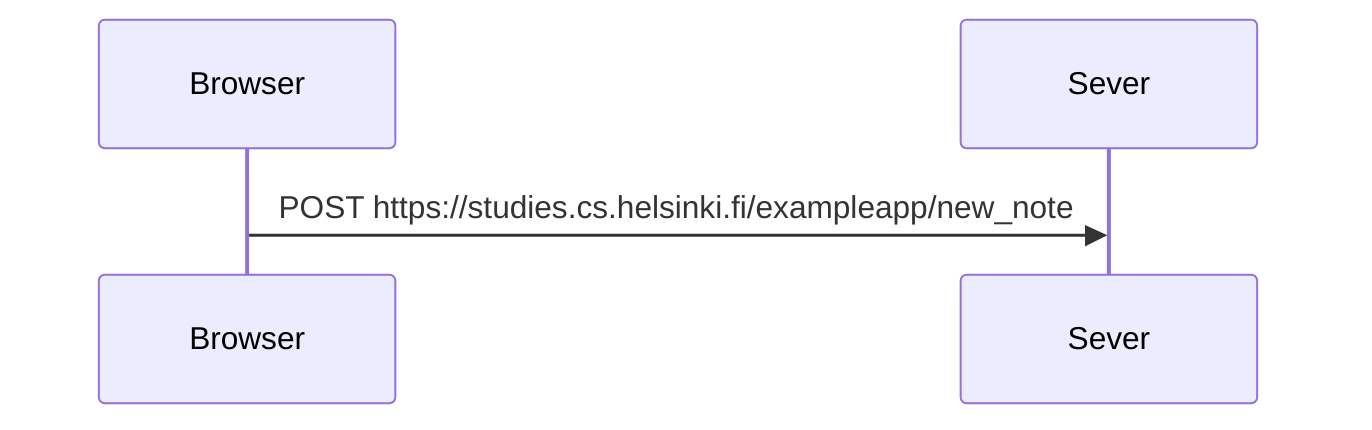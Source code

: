 sequenceDiagram
    participant Browser
    participant Sever


    Browser ->> Sever: POST https://studies.cs.helsinki.fi/exampleapp/new_note